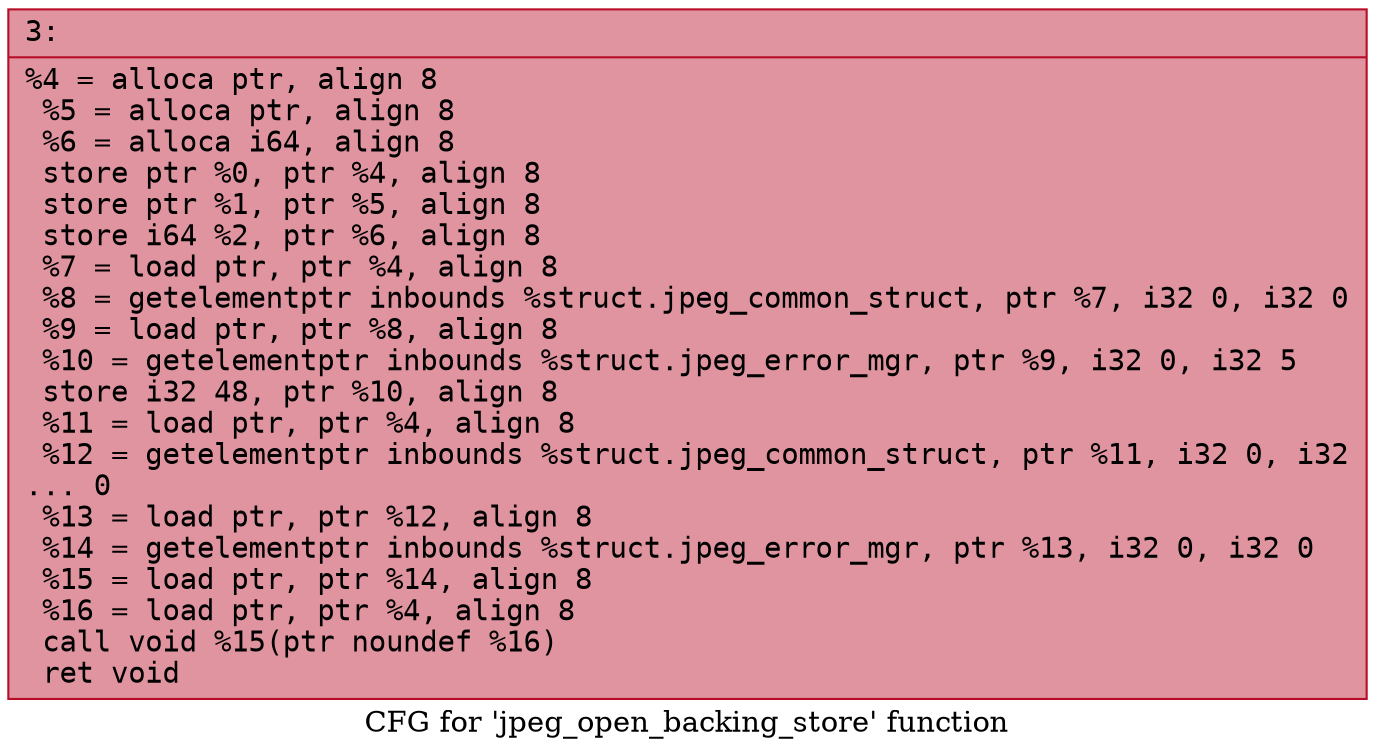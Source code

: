digraph "CFG for 'jpeg_open_backing_store' function" {
	label="CFG for 'jpeg_open_backing_store' function";

	Node0x6000006c6170 [shape=record,color="#b70d28ff", style=filled, fillcolor="#b70d2870" fontname="Courier",label="{3:\l|  %4 = alloca ptr, align 8\l  %5 = alloca ptr, align 8\l  %6 = alloca i64, align 8\l  store ptr %0, ptr %4, align 8\l  store ptr %1, ptr %5, align 8\l  store i64 %2, ptr %6, align 8\l  %7 = load ptr, ptr %4, align 8\l  %8 = getelementptr inbounds %struct.jpeg_common_struct, ptr %7, i32 0, i32 0\l  %9 = load ptr, ptr %8, align 8\l  %10 = getelementptr inbounds %struct.jpeg_error_mgr, ptr %9, i32 0, i32 5\l  store i32 48, ptr %10, align 8\l  %11 = load ptr, ptr %4, align 8\l  %12 = getelementptr inbounds %struct.jpeg_common_struct, ptr %11, i32 0, i32\l... 0\l  %13 = load ptr, ptr %12, align 8\l  %14 = getelementptr inbounds %struct.jpeg_error_mgr, ptr %13, i32 0, i32 0\l  %15 = load ptr, ptr %14, align 8\l  %16 = load ptr, ptr %4, align 8\l  call void %15(ptr noundef %16)\l  ret void\l}"];
}
